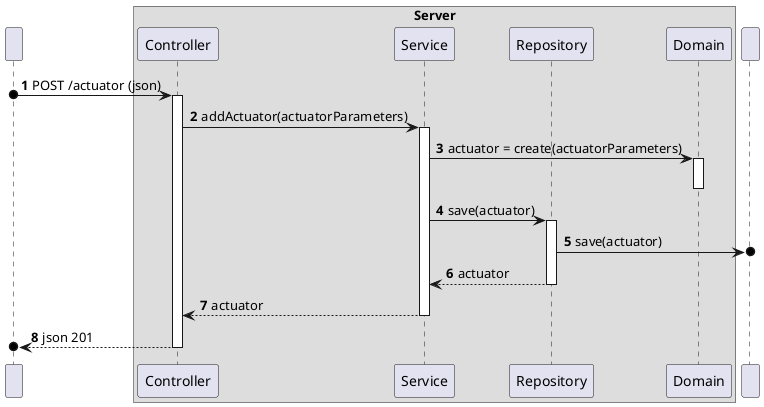 @startuml
'https://plantuml.com/sequence-diagram
!pragma layout smetana

autonumber

participant " " as User

box "Server"
    participant "Controller" as Controller
    participant "Service" as Service
    participant "Repository" as Repo
    participant "Domain" as Domain
end box

    participant " " as BD

User o-> Controller : POST /actuator (json)
activate Controller

'Controller -> Controller: actuatorEntryDTO = deserialize(json)

'Controller -> Controller: actuatorParameters = getActuatorParameters(actuatorEntryDTO)

Controller -> Service : addActuator(actuatorParameters)
activate Service

Service -> Domain: actuator = create(actuatorParameters)
activate Domain
deactivate Domain

Service -> Repo : save(actuator)
activate Repo

Repo ->o BD : save(actuator)

Repo --> Service : actuator
deactivate Repo

Service --> Controller : actuator
deactivate Service

'Controller -> Controller : actuatorDTO = domainToDTO(actuator)

'Controller -> Controller : json = serialize(actuatorDTO)

Controller -->o User : json 201
deactivate Controller


@enduml